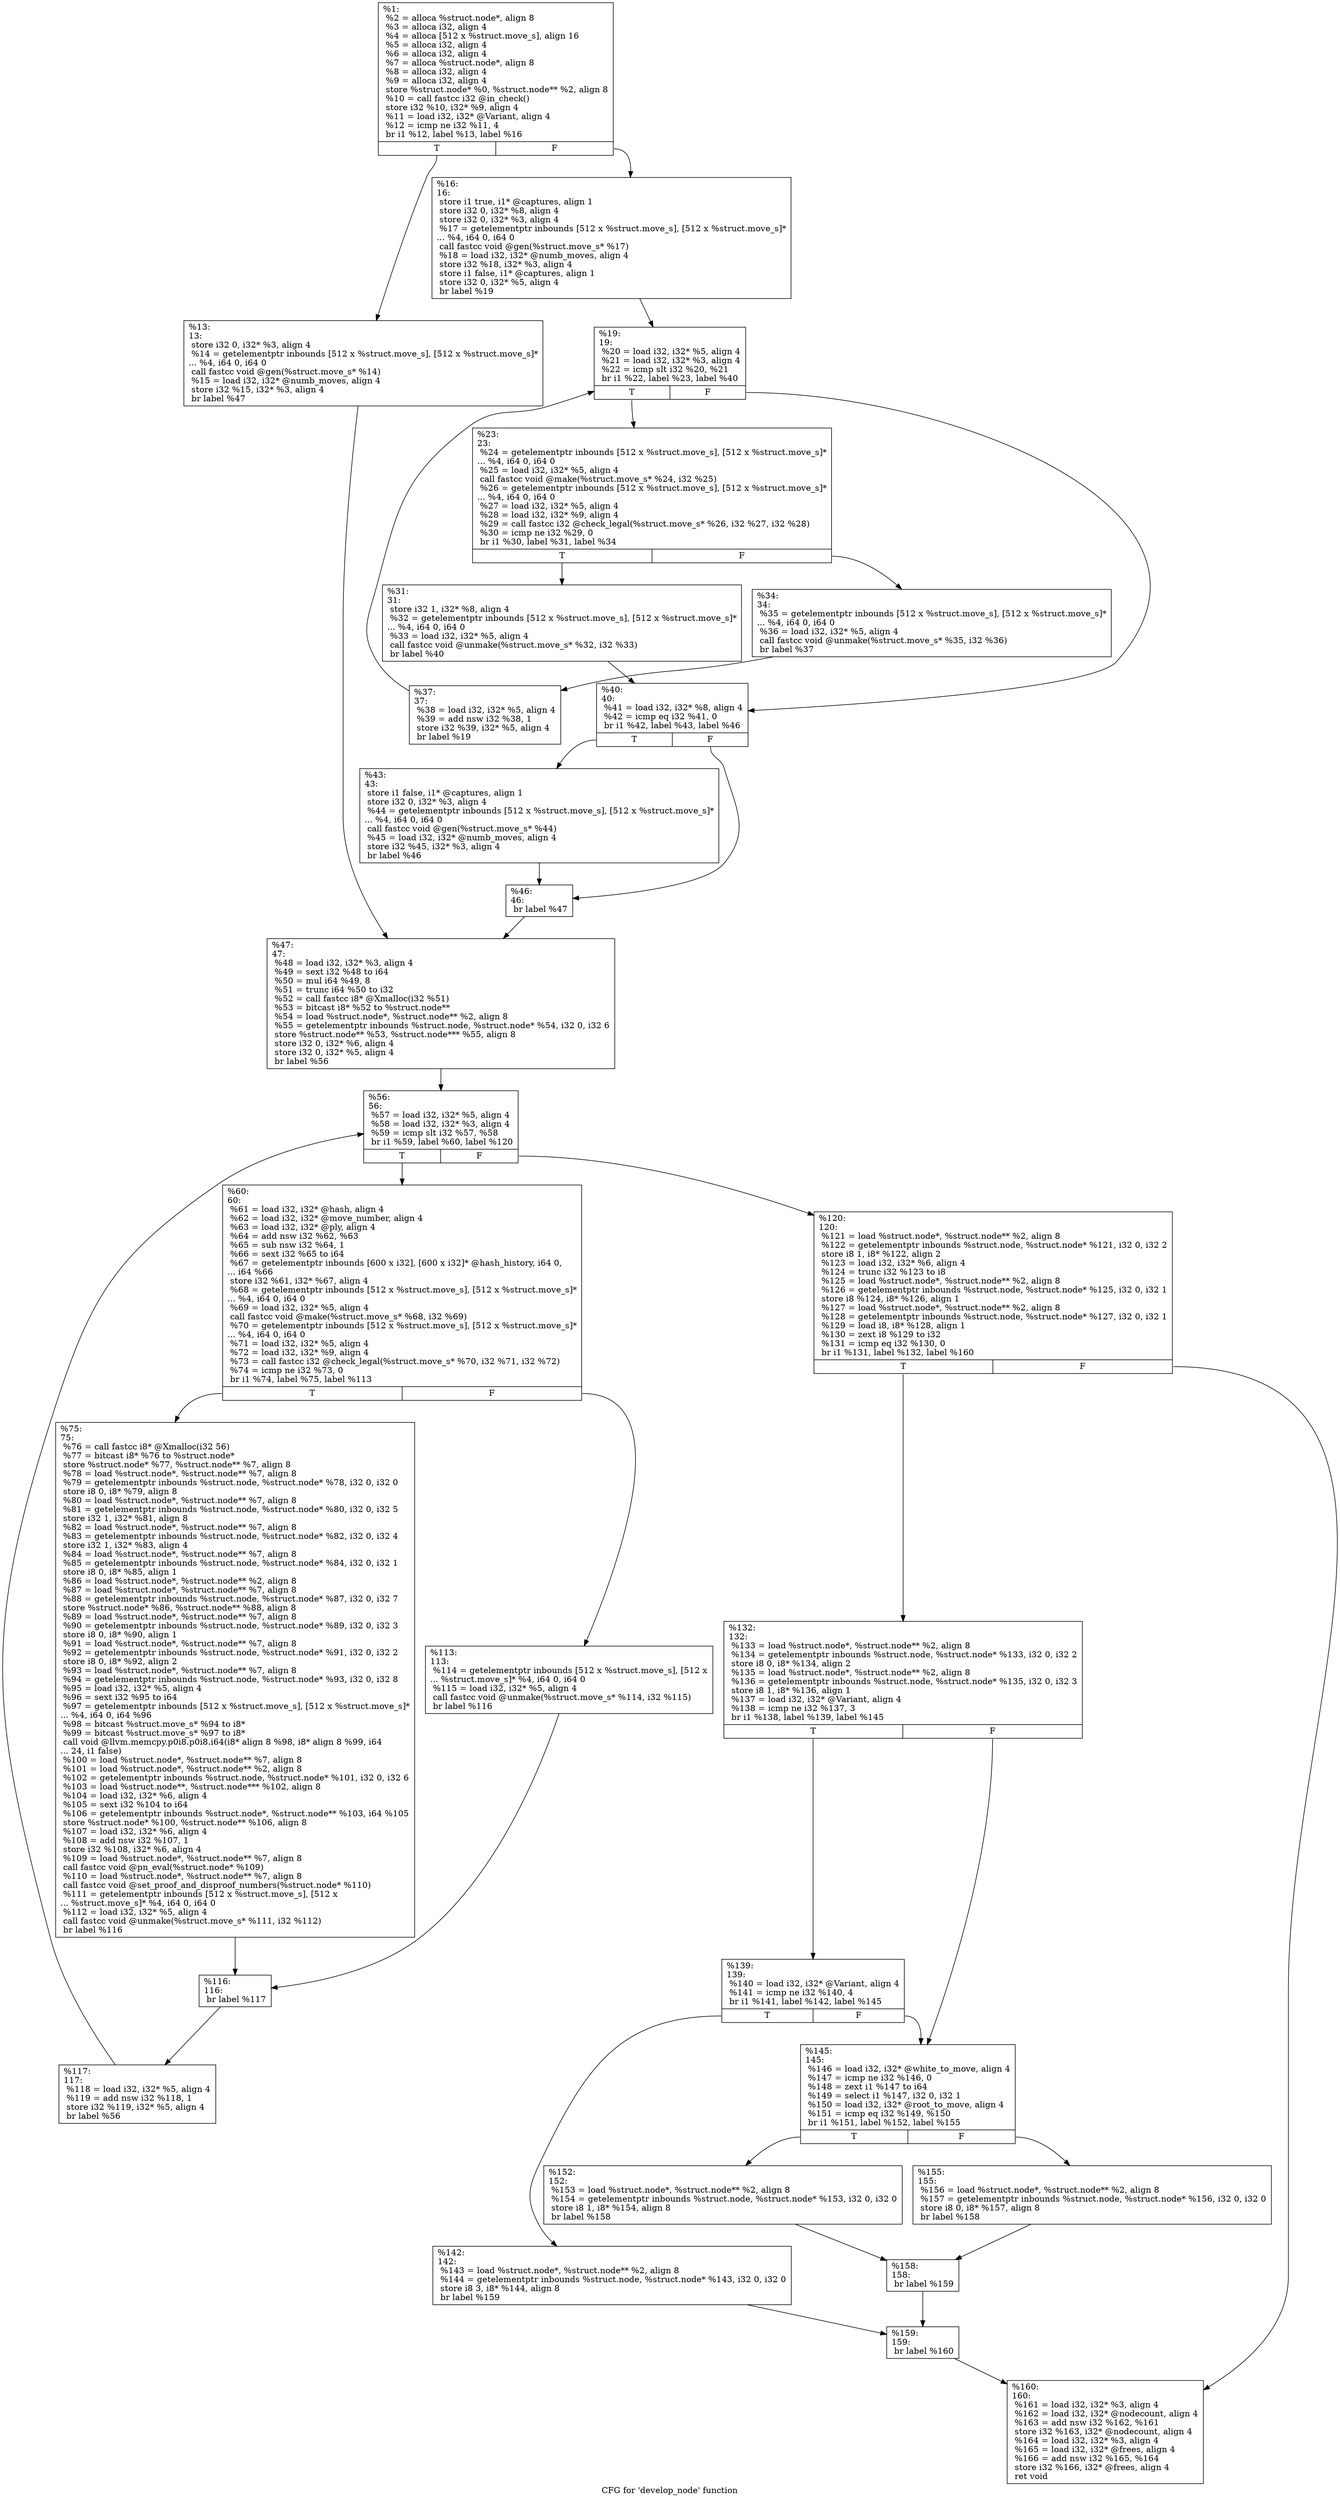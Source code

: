 digraph "CFG for 'develop_node' function" {
	label="CFG for 'develop_node' function";

	Node0x267f3e0 [shape=record,label="{%1:\l  %2 = alloca %struct.node*, align 8\l  %3 = alloca i32, align 4\l  %4 = alloca [512 x %struct.move_s], align 16\l  %5 = alloca i32, align 4\l  %6 = alloca i32, align 4\l  %7 = alloca %struct.node*, align 8\l  %8 = alloca i32, align 4\l  %9 = alloca i32, align 4\l  store %struct.node* %0, %struct.node** %2, align 8\l  %10 = call fastcc i32 @in_check()\l  store i32 %10, i32* %9, align 4\l  %11 = load i32, i32* @Variant, align 4\l  %12 = icmp ne i32 %11, 4\l  br i1 %12, label %13, label %16\l|{<s0>T|<s1>F}}"];
	Node0x267f3e0:s0 -> Node0x268f7c0;
	Node0x267f3e0:s1 -> Node0x268f810;
	Node0x268f7c0 [shape=record,label="{%13:\l13:                                               \l  store i32 0, i32* %3, align 4\l  %14 = getelementptr inbounds [512 x %struct.move_s], [512 x %struct.move_s]*\l... %4, i64 0, i64 0\l  call fastcc void @gen(%struct.move_s* %14)\l  %15 = load i32, i32* @numb_moves, align 4\l  store i32 %15, i32* %3, align 4\l  br label %47\l}"];
	Node0x268f7c0 -> Node0x268fae0;
	Node0x268f810 [shape=record,label="{%16:\l16:                                               \l  store i1 true, i1* @captures, align 1\l  store i32 0, i32* %8, align 4\l  store i32 0, i32* %3, align 4\l  %17 = getelementptr inbounds [512 x %struct.move_s], [512 x %struct.move_s]*\l... %4, i64 0, i64 0\l  call fastcc void @gen(%struct.move_s* %17)\l  %18 = load i32, i32* @numb_moves, align 4\l  store i32 %18, i32* %3, align 4\l  store i1 false, i1* @captures, align 1\l  store i32 0, i32* %5, align 4\l  br label %19\l}"];
	Node0x268f810 -> Node0x268f860;
	Node0x268f860 [shape=record,label="{%19:\l19:                                               \l  %20 = load i32, i32* %5, align 4\l  %21 = load i32, i32* %3, align 4\l  %22 = icmp slt i32 %20, %21\l  br i1 %22, label %23, label %40\l|{<s0>T|<s1>F}}"];
	Node0x268f860:s0 -> Node0x268f8b0;
	Node0x268f860:s1 -> Node0x268f9f0;
	Node0x268f8b0 [shape=record,label="{%23:\l23:                                               \l  %24 = getelementptr inbounds [512 x %struct.move_s], [512 x %struct.move_s]*\l... %4, i64 0, i64 0\l  %25 = load i32, i32* %5, align 4\l  call fastcc void @make(%struct.move_s* %24, i32 %25)\l  %26 = getelementptr inbounds [512 x %struct.move_s], [512 x %struct.move_s]*\l... %4, i64 0, i64 0\l  %27 = load i32, i32* %5, align 4\l  %28 = load i32, i32* %9, align 4\l  %29 = call fastcc i32 @check_legal(%struct.move_s* %26, i32 %27, i32 %28)\l  %30 = icmp ne i32 %29, 0\l  br i1 %30, label %31, label %34\l|{<s0>T|<s1>F}}"];
	Node0x268f8b0:s0 -> Node0x268f900;
	Node0x268f8b0:s1 -> Node0x268f950;
	Node0x268f900 [shape=record,label="{%31:\l31:                                               \l  store i32 1, i32* %8, align 4\l  %32 = getelementptr inbounds [512 x %struct.move_s], [512 x %struct.move_s]*\l... %4, i64 0, i64 0\l  %33 = load i32, i32* %5, align 4\l  call fastcc void @unmake(%struct.move_s* %32, i32 %33)\l  br label %40\l}"];
	Node0x268f900 -> Node0x268f9f0;
	Node0x268f950 [shape=record,label="{%34:\l34:                                               \l  %35 = getelementptr inbounds [512 x %struct.move_s], [512 x %struct.move_s]*\l... %4, i64 0, i64 0\l  %36 = load i32, i32* %5, align 4\l  call fastcc void @unmake(%struct.move_s* %35, i32 %36)\l  br label %37\l}"];
	Node0x268f950 -> Node0x268f9a0;
	Node0x268f9a0 [shape=record,label="{%37:\l37:                                               \l  %38 = load i32, i32* %5, align 4\l  %39 = add nsw i32 %38, 1\l  store i32 %39, i32* %5, align 4\l  br label %19\l}"];
	Node0x268f9a0 -> Node0x268f860;
	Node0x268f9f0 [shape=record,label="{%40:\l40:                                               \l  %41 = load i32, i32* %8, align 4\l  %42 = icmp eq i32 %41, 0\l  br i1 %42, label %43, label %46\l|{<s0>T|<s1>F}}"];
	Node0x268f9f0:s0 -> Node0x268fa40;
	Node0x268f9f0:s1 -> Node0x268fa90;
	Node0x268fa40 [shape=record,label="{%43:\l43:                                               \l  store i1 false, i1* @captures, align 1\l  store i32 0, i32* %3, align 4\l  %44 = getelementptr inbounds [512 x %struct.move_s], [512 x %struct.move_s]*\l... %4, i64 0, i64 0\l  call fastcc void @gen(%struct.move_s* %44)\l  %45 = load i32, i32* @numb_moves, align 4\l  store i32 %45, i32* %3, align 4\l  br label %46\l}"];
	Node0x268fa40 -> Node0x268fa90;
	Node0x268fa90 [shape=record,label="{%46:\l46:                                               \l  br label %47\l}"];
	Node0x268fa90 -> Node0x268fae0;
	Node0x268fae0 [shape=record,label="{%47:\l47:                                               \l  %48 = load i32, i32* %3, align 4\l  %49 = sext i32 %48 to i64\l  %50 = mul i64 %49, 8\l  %51 = trunc i64 %50 to i32\l  %52 = call fastcc i8* @Xmalloc(i32 %51)\l  %53 = bitcast i8* %52 to %struct.node**\l  %54 = load %struct.node*, %struct.node** %2, align 8\l  %55 = getelementptr inbounds %struct.node, %struct.node* %54, i32 0, i32 6\l  store %struct.node** %53, %struct.node*** %55, align 8\l  store i32 0, i32* %6, align 4\l  store i32 0, i32* %5, align 4\l  br label %56\l}"];
	Node0x268fae0 -> Node0x268fb30;
	Node0x268fb30 [shape=record,label="{%56:\l56:                                               \l  %57 = load i32, i32* %5, align 4\l  %58 = load i32, i32* %3, align 4\l  %59 = icmp slt i32 %57, %58\l  br i1 %59, label %60, label %120\l|{<s0>T|<s1>F}}"];
	Node0x268fb30:s0 -> Node0x268fb80;
	Node0x268fb30:s1 -> Node0x268fd10;
	Node0x268fb80 [shape=record,label="{%60:\l60:                                               \l  %61 = load i32, i32* @hash, align 4\l  %62 = load i32, i32* @move_number, align 4\l  %63 = load i32, i32* @ply, align 4\l  %64 = add nsw i32 %62, %63\l  %65 = sub nsw i32 %64, 1\l  %66 = sext i32 %65 to i64\l  %67 = getelementptr inbounds [600 x i32], [600 x i32]* @hash_history, i64 0,\l... i64 %66\l  store i32 %61, i32* %67, align 4\l  %68 = getelementptr inbounds [512 x %struct.move_s], [512 x %struct.move_s]*\l... %4, i64 0, i64 0\l  %69 = load i32, i32* %5, align 4\l  call fastcc void @make(%struct.move_s* %68, i32 %69)\l  %70 = getelementptr inbounds [512 x %struct.move_s], [512 x %struct.move_s]*\l... %4, i64 0, i64 0\l  %71 = load i32, i32* %5, align 4\l  %72 = load i32, i32* %9, align 4\l  %73 = call fastcc i32 @check_legal(%struct.move_s* %70, i32 %71, i32 %72)\l  %74 = icmp ne i32 %73, 0\l  br i1 %74, label %75, label %113\l|{<s0>T|<s1>F}}"];
	Node0x268fb80:s0 -> Node0x268fbd0;
	Node0x268fb80:s1 -> Node0x268fc20;
	Node0x268fbd0 [shape=record,label="{%75:\l75:                                               \l  %76 = call fastcc i8* @Xmalloc(i32 56)\l  %77 = bitcast i8* %76 to %struct.node*\l  store %struct.node* %77, %struct.node** %7, align 8\l  %78 = load %struct.node*, %struct.node** %7, align 8\l  %79 = getelementptr inbounds %struct.node, %struct.node* %78, i32 0, i32 0\l  store i8 0, i8* %79, align 8\l  %80 = load %struct.node*, %struct.node** %7, align 8\l  %81 = getelementptr inbounds %struct.node, %struct.node* %80, i32 0, i32 5\l  store i32 1, i32* %81, align 8\l  %82 = load %struct.node*, %struct.node** %7, align 8\l  %83 = getelementptr inbounds %struct.node, %struct.node* %82, i32 0, i32 4\l  store i32 1, i32* %83, align 4\l  %84 = load %struct.node*, %struct.node** %7, align 8\l  %85 = getelementptr inbounds %struct.node, %struct.node* %84, i32 0, i32 1\l  store i8 0, i8* %85, align 1\l  %86 = load %struct.node*, %struct.node** %2, align 8\l  %87 = load %struct.node*, %struct.node** %7, align 8\l  %88 = getelementptr inbounds %struct.node, %struct.node* %87, i32 0, i32 7\l  store %struct.node* %86, %struct.node** %88, align 8\l  %89 = load %struct.node*, %struct.node** %7, align 8\l  %90 = getelementptr inbounds %struct.node, %struct.node* %89, i32 0, i32 3\l  store i8 0, i8* %90, align 1\l  %91 = load %struct.node*, %struct.node** %7, align 8\l  %92 = getelementptr inbounds %struct.node, %struct.node* %91, i32 0, i32 2\l  store i8 0, i8* %92, align 2\l  %93 = load %struct.node*, %struct.node** %7, align 8\l  %94 = getelementptr inbounds %struct.node, %struct.node* %93, i32 0, i32 8\l  %95 = load i32, i32* %5, align 4\l  %96 = sext i32 %95 to i64\l  %97 = getelementptr inbounds [512 x %struct.move_s], [512 x %struct.move_s]*\l... %4, i64 0, i64 %96\l  %98 = bitcast %struct.move_s* %94 to i8*\l  %99 = bitcast %struct.move_s* %97 to i8*\l  call void @llvm.memcpy.p0i8.p0i8.i64(i8* align 8 %98, i8* align 8 %99, i64\l... 24, i1 false)\l  %100 = load %struct.node*, %struct.node** %7, align 8\l  %101 = load %struct.node*, %struct.node** %2, align 8\l  %102 = getelementptr inbounds %struct.node, %struct.node* %101, i32 0, i32 6\l  %103 = load %struct.node**, %struct.node*** %102, align 8\l  %104 = load i32, i32* %6, align 4\l  %105 = sext i32 %104 to i64\l  %106 = getelementptr inbounds %struct.node*, %struct.node** %103, i64 %105\l  store %struct.node* %100, %struct.node** %106, align 8\l  %107 = load i32, i32* %6, align 4\l  %108 = add nsw i32 %107, 1\l  store i32 %108, i32* %6, align 4\l  %109 = load %struct.node*, %struct.node** %7, align 8\l  call fastcc void @pn_eval(%struct.node* %109)\l  %110 = load %struct.node*, %struct.node** %7, align 8\l  call fastcc void @set_proof_and_disproof_numbers(%struct.node* %110)\l  %111 = getelementptr inbounds [512 x %struct.move_s], [512 x\l... %struct.move_s]* %4, i64 0, i64 0\l  %112 = load i32, i32* %5, align 4\l  call fastcc void @unmake(%struct.move_s* %111, i32 %112)\l  br label %116\l}"];
	Node0x268fbd0 -> Node0x268fc70;
	Node0x268fc20 [shape=record,label="{%113:\l113:                                              \l  %114 = getelementptr inbounds [512 x %struct.move_s], [512 x\l... %struct.move_s]* %4, i64 0, i64 0\l  %115 = load i32, i32* %5, align 4\l  call fastcc void @unmake(%struct.move_s* %114, i32 %115)\l  br label %116\l}"];
	Node0x268fc20 -> Node0x268fc70;
	Node0x268fc70 [shape=record,label="{%116:\l116:                                              \l  br label %117\l}"];
	Node0x268fc70 -> Node0x268fcc0;
	Node0x268fcc0 [shape=record,label="{%117:\l117:                                              \l  %118 = load i32, i32* %5, align 4\l  %119 = add nsw i32 %118, 1\l  store i32 %119, i32* %5, align 4\l  br label %56\l}"];
	Node0x268fcc0 -> Node0x268fb30;
	Node0x268fd10 [shape=record,label="{%120:\l120:                                              \l  %121 = load %struct.node*, %struct.node** %2, align 8\l  %122 = getelementptr inbounds %struct.node, %struct.node* %121, i32 0, i32 2\l  store i8 1, i8* %122, align 2\l  %123 = load i32, i32* %6, align 4\l  %124 = trunc i32 %123 to i8\l  %125 = load %struct.node*, %struct.node** %2, align 8\l  %126 = getelementptr inbounds %struct.node, %struct.node* %125, i32 0, i32 1\l  store i8 %124, i8* %126, align 1\l  %127 = load %struct.node*, %struct.node** %2, align 8\l  %128 = getelementptr inbounds %struct.node, %struct.node* %127, i32 0, i32 1\l  %129 = load i8, i8* %128, align 1\l  %130 = zext i8 %129 to i32\l  %131 = icmp eq i32 %130, 0\l  br i1 %131, label %132, label %160\l|{<s0>T|<s1>F}}"];
	Node0x268fd10:s0 -> Node0x268fd60;
	Node0x268fd10:s1 -> Node0x268ffe0;
	Node0x268fd60 [shape=record,label="{%132:\l132:                                              \l  %133 = load %struct.node*, %struct.node** %2, align 8\l  %134 = getelementptr inbounds %struct.node, %struct.node* %133, i32 0, i32 2\l  store i8 0, i8* %134, align 2\l  %135 = load %struct.node*, %struct.node** %2, align 8\l  %136 = getelementptr inbounds %struct.node, %struct.node* %135, i32 0, i32 3\l  store i8 1, i8* %136, align 1\l  %137 = load i32, i32* @Variant, align 4\l  %138 = icmp ne i32 %137, 3\l  br i1 %138, label %139, label %145\l|{<s0>T|<s1>F}}"];
	Node0x268fd60:s0 -> Node0x268fdb0;
	Node0x268fd60:s1 -> Node0x268fe50;
	Node0x268fdb0 [shape=record,label="{%139:\l139:                                              \l  %140 = load i32, i32* @Variant, align 4\l  %141 = icmp ne i32 %140, 4\l  br i1 %141, label %142, label %145\l|{<s0>T|<s1>F}}"];
	Node0x268fdb0:s0 -> Node0x268fe00;
	Node0x268fdb0:s1 -> Node0x268fe50;
	Node0x268fe00 [shape=record,label="{%142:\l142:                                              \l  %143 = load %struct.node*, %struct.node** %2, align 8\l  %144 = getelementptr inbounds %struct.node, %struct.node* %143, i32 0, i32 0\l  store i8 3, i8* %144, align 8\l  br label %159\l}"];
	Node0x268fe00 -> Node0x268ff90;
	Node0x268fe50 [shape=record,label="{%145:\l145:                                              \l  %146 = load i32, i32* @white_to_move, align 4\l  %147 = icmp ne i32 %146, 0\l  %148 = zext i1 %147 to i64\l  %149 = select i1 %147, i32 0, i32 1\l  %150 = load i32, i32* @root_to_move, align 4\l  %151 = icmp eq i32 %149, %150\l  br i1 %151, label %152, label %155\l|{<s0>T|<s1>F}}"];
	Node0x268fe50:s0 -> Node0x268fea0;
	Node0x268fe50:s1 -> Node0x268fef0;
	Node0x268fea0 [shape=record,label="{%152:\l152:                                              \l  %153 = load %struct.node*, %struct.node** %2, align 8\l  %154 = getelementptr inbounds %struct.node, %struct.node* %153, i32 0, i32 0\l  store i8 1, i8* %154, align 8\l  br label %158\l}"];
	Node0x268fea0 -> Node0x268ff40;
	Node0x268fef0 [shape=record,label="{%155:\l155:                                              \l  %156 = load %struct.node*, %struct.node** %2, align 8\l  %157 = getelementptr inbounds %struct.node, %struct.node* %156, i32 0, i32 0\l  store i8 0, i8* %157, align 8\l  br label %158\l}"];
	Node0x268fef0 -> Node0x268ff40;
	Node0x268ff40 [shape=record,label="{%158:\l158:                                              \l  br label %159\l}"];
	Node0x268ff40 -> Node0x268ff90;
	Node0x268ff90 [shape=record,label="{%159:\l159:                                              \l  br label %160\l}"];
	Node0x268ff90 -> Node0x268ffe0;
	Node0x268ffe0 [shape=record,label="{%160:\l160:                                              \l  %161 = load i32, i32* %3, align 4\l  %162 = load i32, i32* @nodecount, align 4\l  %163 = add nsw i32 %162, %161\l  store i32 %163, i32* @nodecount, align 4\l  %164 = load i32, i32* %3, align 4\l  %165 = load i32, i32* @frees, align 4\l  %166 = add nsw i32 %165, %164\l  store i32 %166, i32* @frees, align 4\l  ret void\l}"];
}
